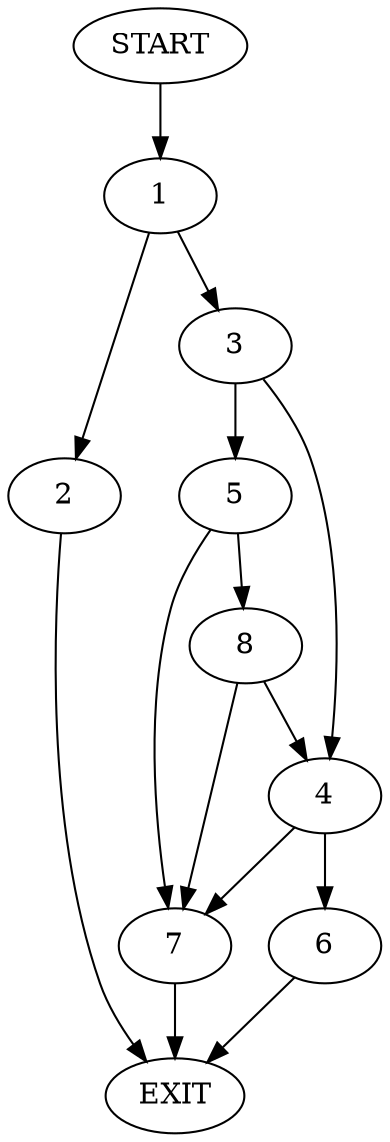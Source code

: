 digraph {
0 [label="START"]
9 [label="EXIT"]
0 -> 1
1 -> 2
1 -> 3
2 -> 9
3 -> 4
3 -> 5
4 -> 6
4 -> 7
5 -> 7
5 -> 8
7 -> 9
8 -> 4
8 -> 7
6 -> 9
}

